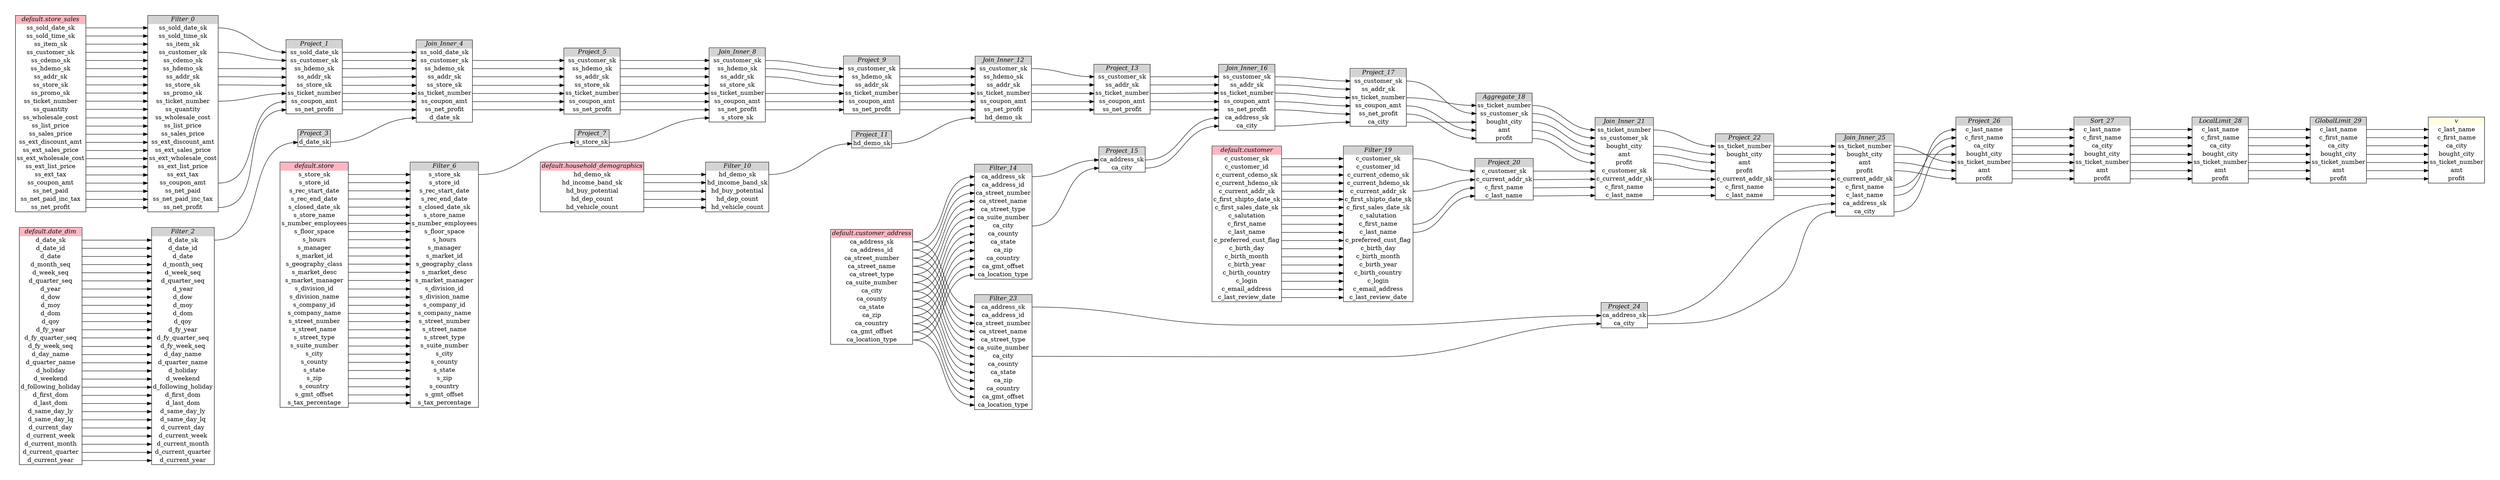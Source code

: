 // Automatically generated by TPCDSFlowTestSuite


digraph {
  graph [pad="0.5", nodesep="0.5", ranksep="2", fontname="Helvetica"];
  node [shape=plain]
  rankdir=LR;

  
"Aggregate_18" [label=<
<table border="1" cellborder="0" cellspacing="0">
  <tr><td bgcolor="lightgray" port="nodeName"><i>Aggregate_18</i></td></tr>
  <tr><td port="0">ss_ticket_number</td></tr>
<tr><td port="1">ss_customer_sk</td></tr>
<tr><td port="2">bought_city</td></tr>
<tr><td port="3">amt</td></tr>
<tr><td port="4">profit</td></tr>
</table>>];
     

"Filter_0" [label=<
<table border="1" cellborder="0" cellspacing="0">
  <tr><td bgcolor="lightgray" port="nodeName"><i>Filter_0</i></td></tr>
  <tr><td port="0">ss_sold_date_sk</td></tr>
<tr><td port="1">ss_sold_time_sk</td></tr>
<tr><td port="2">ss_item_sk</td></tr>
<tr><td port="3">ss_customer_sk</td></tr>
<tr><td port="4">ss_cdemo_sk</td></tr>
<tr><td port="5">ss_hdemo_sk</td></tr>
<tr><td port="6">ss_addr_sk</td></tr>
<tr><td port="7">ss_store_sk</td></tr>
<tr><td port="8">ss_promo_sk</td></tr>
<tr><td port="9">ss_ticket_number</td></tr>
<tr><td port="10">ss_quantity</td></tr>
<tr><td port="11">ss_wholesale_cost</td></tr>
<tr><td port="12">ss_list_price</td></tr>
<tr><td port="13">ss_sales_price</td></tr>
<tr><td port="14">ss_ext_discount_amt</td></tr>
<tr><td port="15">ss_ext_sales_price</td></tr>
<tr><td port="16">ss_ext_wholesale_cost</td></tr>
<tr><td port="17">ss_ext_list_price</td></tr>
<tr><td port="18">ss_ext_tax</td></tr>
<tr><td port="19">ss_coupon_amt</td></tr>
<tr><td port="20">ss_net_paid</td></tr>
<tr><td port="21">ss_net_paid_inc_tax</td></tr>
<tr><td port="22">ss_net_profit</td></tr>
</table>>];
     

"Filter_10" [label=<
<table border="1" cellborder="0" cellspacing="0">
  <tr><td bgcolor="lightgray" port="nodeName"><i>Filter_10</i></td></tr>
  <tr><td port="0">hd_demo_sk</td></tr>
<tr><td port="1">hd_income_band_sk</td></tr>
<tr><td port="2">hd_buy_potential</td></tr>
<tr><td port="3">hd_dep_count</td></tr>
<tr><td port="4">hd_vehicle_count</td></tr>
</table>>];
     

"Filter_14" [label=<
<table border="1" cellborder="0" cellspacing="0">
  <tr><td bgcolor="lightgray" port="nodeName"><i>Filter_14</i></td></tr>
  <tr><td port="0">ca_address_sk</td></tr>
<tr><td port="1">ca_address_id</td></tr>
<tr><td port="2">ca_street_number</td></tr>
<tr><td port="3">ca_street_name</td></tr>
<tr><td port="4">ca_street_type</td></tr>
<tr><td port="5">ca_suite_number</td></tr>
<tr><td port="6">ca_city</td></tr>
<tr><td port="7">ca_county</td></tr>
<tr><td port="8">ca_state</td></tr>
<tr><td port="9">ca_zip</td></tr>
<tr><td port="10">ca_country</td></tr>
<tr><td port="11">ca_gmt_offset</td></tr>
<tr><td port="12">ca_location_type</td></tr>
</table>>];
     

"Filter_19" [label=<
<table border="1" cellborder="0" cellspacing="0">
  <tr><td bgcolor="lightgray" port="nodeName"><i>Filter_19</i></td></tr>
  <tr><td port="0">c_customer_sk</td></tr>
<tr><td port="1">c_customer_id</td></tr>
<tr><td port="2">c_current_cdemo_sk</td></tr>
<tr><td port="3">c_current_hdemo_sk</td></tr>
<tr><td port="4">c_current_addr_sk</td></tr>
<tr><td port="5">c_first_shipto_date_sk</td></tr>
<tr><td port="6">c_first_sales_date_sk</td></tr>
<tr><td port="7">c_salutation</td></tr>
<tr><td port="8">c_first_name</td></tr>
<tr><td port="9">c_last_name</td></tr>
<tr><td port="10">c_preferred_cust_flag</td></tr>
<tr><td port="11">c_birth_day</td></tr>
<tr><td port="12">c_birth_month</td></tr>
<tr><td port="13">c_birth_year</td></tr>
<tr><td port="14">c_birth_country</td></tr>
<tr><td port="15">c_login</td></tr>
<tr><td port="16">c_email_address</td></tr>
<tr><td port="17">c_last_review_date</td></tr>
</table>>];
     

"Filter_2" [label=<
<table border="1" cellborder="0" cellspacing="0">
  <tr><td bgcolor="lightgray" port="nodeName"><i>Filter_2</i></td></tr>
  <tr><td port="0">d_date_sk</td></tr>
<tr><td port="1">d_date_id</td></tr>
<tr><td port="2">d_date</td></tr>
<tr><td port="3">d_month_seq</td></tr>
<tr><td port="4">d_week_seq</td></tr>
<tr><td port="5">d_quarter_seq</td></tr>
<tr><td port="6">d_year</td></tr>
<tr><td port="7">d_dow</td></tr>
<tr><td port="8">d_moy</td></tr>
<tr><td port="9">d_dom</td></tr>
<tr><td port="10">d_qoy</td></tr>
<tr><td port="11">d_fy_year</td></tr>
<tr><td port="12">d_fy_quarter_seq</td></tr>
<tr><td port="13">d_fy_week_seq</td></tr>
<tr><td port="14">d_day_name</td></tr>
<tr><td port="15">d_quarter_name</td></tr>
<tr><td port="16">d_holiday</td></tr>
<tr><td port="17">d_weekend</td></tr>
<tr><td port="18">d_following_holiday</td></tr>
<tr><td port="19">d_first_dom</td></tr>
<tr><td port="20">d_last_dom</td></tr>
<tr><td port="21">d_same_day_ly</td></tr>
<tr><td port="22">d_same_day_lq</td></tr>
<tr><td port="23">d_current_day</td></tr>
<tr><td port="24">d_current_week</td></tr>
<tr><td port="25">d_current_month</td></tr>
<tr><td port="26">d_current_quarter</td></tr>
<tr><td port="27">d_current_year</td></tr>
</table>>];
     

"Filter_23" [label=<
<table border="1" cellborder="0" cellspacing="0">
  <tr><td bgcolor="lightgray" port="nodeName"><i>Filter_23</i></td></tr>
  <tr><td port="0">ca_address_sk</td></tr>
<tr><td port="1">ca_address_id</td></tr>
<tr><td port="2">ca_street_number</td></tr>
<tr><td port="3">ca_street_name</td></tr>
<tr><td port="4">ca_street_type</td></tr>
<tr><td port="5">ca_suite_number</td></tr>
<tr><td port="6">ca_city</td></tr>
<tr><td port="7">ca_county</td></tr>
<tr><td port="8">ca_state</td></tr>
<tr><td port="9">ca_zip</td></tr>
<tr><td port="10">ca_country</td></tr>
<tr><td port="11">ca_gmt_offset</td></tr>
<tr><td port="12">ca_location_type</td></tr>
</table>>];
     

"Filter_6" [label=<
<table border="1" cellborder="0" cellspacing="0">
  <tr><td bgcolor="lightgray" port="nodeName"><i>Filter_6</i></td></tr>
  <tr><td port="0">s_store_sk</td></tr>
<tr><td port="1">s_store_id</td></tr>
<tr><td port="2">s_rec_start_date</td></tr>
<tr><td port="3">s_rec_end_date</td></tr>
<tr><td port="4">s_closed_date_sk</td></tr>
<tr><td port="5">s_store_name</td></tr>
<tr><td port="6">s_number_employees</td></tr>
<tr><td port="7">s_floor_space</td></tr>
<tr><td port="8">s_hours</td></tr>
<tr><td port="9">s_manager</td></tr>
<tr><td port="10">s_market_id</td></tr>
<tr><td port="11">s_geography_class</td></tr>
<tr><td port="12">s_market_desc</td></tr>
<tr><td port="13">s_market_manager</td></tr>
<tr><td port="14">s_division_id</td></tr>
<tr><td port="15">s_division_name</td></tr>
<tr><td port="16">s_company_id</td></tr>
<tr><td port="17">s_company_name</td></tr>
<tr><td port="18">s_street_number</td></tr>
<tr><td port="19">s_street_name</td></tr>
<tr><td port="20">s_street_type</td></tr>
<tr><td port="21">s_suite_number</td></tr>
<tr><td port="22">s_city</td></tr>
<tr><td port="23">s_county</td></tr>
<tr><td port="24">s_state</td></tr>
<tr><td port="25">s_zip</td></tr>
<tr><td port="26">s_country</td></tr>
<tr><td port="27">s_gmt_offset</td></tr>
<tr><td port="28">s_tax_percentage</td></tr>
</table>>];
     

"GlobalLimit_29" [label=<
<table border="1" cellborder="0" cellspacing="0">
  <tr><td bgcolor="lightgray" port="nodeName"><i>GlobalLimit_29</i></td></tr>
  <tr><td port="0">c_last_name</td></tr>
<tr><td port="1">c_first_name</td></tr>
<tr><td port="2">ca_city</td></tr>
<tr><td port="3">bought_city</td></tr>
<tr><td port="4">ss_ticket_number</td></tr>
<tr><td port="5">amt</td></tr>
<tr><td port="6">profit</td></tr>
</table>>];
     

"Join_Inner_12" [label=<
<table border="1" cellborder="0" cellspacing="0">
  <tr><td bgcolor="lightgray" port="nodeName"><i>Join_Inner_12</i></td></tr>
  <tr><td port="0">ss_customer_sk</td></tr>
<tr><td port="1">ss_hdemo_sk</td></tr>
<tr><td port="2">ss_addr_sk</td></tr>
<tr><td port="3">ss_ticket_number</td></tr>
<tr><td port="4">ss_coupon_amt</td></tr>
<tr><td port="5">ss_net_profit</td></tr>
<tr><td port="6">hd_demo_sk</td></tr>
</table>>];
     

"Join_Inner_16" [label=<
<table border="1" cellborder="0" cellspacing="0">
  <tr><td bgcolor="lightgray" port="nodeName"><i>Join_Inner_16</i></td></tr>
  <tr><td port="0">ss_customer_sk</td></tr>
<tr><td port="1">ss_addr_sk</td></tr>
<tr><td port="2">ss_ticket_number</td></tr>
<tr><td port="3">ss_coupon_amt</td></tr>
<tr><td port="4">ss_net_profit</td></tr>
<tr><td port="5">ca_address_sk</td></tr>
<tr><td port="6">ca_city</td></tr>
</table>>];
     

"Join_Inner_21" [label=<
<table border="1" cellborder="0" cellspacing="0">
  <tr><td bgcolor="lightgray" port="nodeName"><i>Join_Inner_21</i></td></tr>
  <tr><td port="0">ss_ticket_number</td></tr>
<tr><td port="1">ss_customer_sk</td></tr>
<tr><td port="2">bought_city</td></tr>
<tr><td port="3">amt</td></tr>
<tr><td port="4">profit</td></tr>
<tr><td port="5">c_customer_sk</td></tr>
<tr><td port="6">c_current_addr_sk</td></tr>
<tr><td port="7">c_first_name</td></tr>
<tr><td port="8">c_last_name</td></tr>
</table>>];
     

"Join_Inner_25" [label=<
<table border="1" cellborder="0" cellspacing="0">
  <tr><td bgcolor="lightgray" port="nodeName"><i>Join_Inner_25</i></td></tr>
  <tr><td port="0">ss_ticket_number</td></tr>
<tr><td port="1">bought_city</td></tr>
<tr><td port="2">amt</td></tr>
<tr><td port="3">profit</td></tr>
<tr><td port="4">c_current_addr_sk</td></tr>
<tr><td port="5">c_first_name</td></tr>
<tr><td port="6">c_last_name</td></tr>
<tr><td port="7">ca_address_sk</td></tr>
<tr><td port="8">ca_city</td></tr>
</table>>];
     

"Join_Inner_4" [label=<
<table border="1" cellborder="0" cellspacing="0">
  <tr><td bgcolor="lightgray" port="nodeName"><i>Join_Inner_4</i></td></tr>
  <tr><td port="0">ss_sold_date_sk</td></tr>
<tr><td port="1">ss_customer_sk</td></tr>
<tr><td port="2">ss_hdemo_sk</td></tr>
<tr><td port="3">ss_addr_sk</td></tr>
<tr><td port="4">ss_store_sk</td></tr>
<tr><td port="5">ss_ticket_number</td></tr>
<tr><td port="6">ss_coupon_amt</td></tr>
<tr><td port="7">ss_net_profit</td></tr>
<tr><td port="8">d_date_sk</td></tr>
</table>>];
     

"Join_Inner_8" [label=<
<table border="1" cellborder="0" cellspacing="0">
  <tr><td bgcolor="lightgray" port="nodeName"><i>Join_Inner_8</i></td></tr>
  <tr><td port="0">ss_customer_sk</td></tr>
<tr><td port="1">ss_hdemo_sk</td></tr>
<tr><td port="2">ss_addr_sk</td></tr>
<tr><td port="3">ss_store_sk</td></tr>
<tr><td port="4">ss_ticket_number</td></tr>
<tr><td port="5">ss_coupon_amt</td></tr>
<tr><td port="6">ss_net_profit</td></tr>
<tr><td port="7">s_store_sk</td></tr>
</table>>];
     

"LocalLimit_28" [label=<
<table border="1" cellborder="0" cellspacing="0">
  <tr><td bgcolor="lightgray" port="nodeName"><i>LocalLimit_28</i></td></tr>
  <tr><td port="0">c_last_name</td></tr>
<tr><td port="1">c_first_name</td></tr>
<tr><td port="2">ca_city</td></tr>
<tr><td port="3">bought_city</td></tr>
<tr><td port="4">ss_ticket_number</td></tr>
<tr><td port="5">amt</td></tr>
<tr><td port="6">profit</td></tr>
</table>>];
     

"Project_1" [label=<
<table border="1" cellborder="0" cellspacing="0">
  <tr><td bgcolor="lightgray" port="nodeName"><i>Project_1</i></td></tr>
  <tr><td port="0">ss_sold_date_sk</td></tr>
<tr><td port="1">ss_customer_sk</td></tr>
<tr><td port="2">ss_hdemo_sk</td></tr>
<tr><td port="3">ss_addr_sk</td></tr>
<tr><td port="4">ss_store_sk</td></tr>
<tr><td port="5">ss_ticket_number</td></tr>
<tr><td port="6">ss_coupon_amt</td></tr>
<tr><td port="7">ss_net_profit</td></tr>
</table>>];
     

"Project_11" [label=<
<table border="1" cellborder="0" cellspacing="0">
  <tr><td bgcolor="lightgray" port="nodeName"><i>Project_11</i></td></tr>
  <tr><td port="0">hd_demo_sk</td></tr>
</table>>];
     

"Project_13" [label=<
<table border="1" cellborder="0" cellspacing="0">
  <tr><td bgcolor="lightgray" port="nodeName"><i>Project_13</i></td></tr>
  <tr><td port="0">ss_customer_sk</td></tr>
<tr><td port="1">ss_addr_sk</td></tr>
<tr><td port="2">ss_ticket_number</td></tr>
<tr><td port="3">ss_coupon_amt</td></tr>
<tr><td port="4">ss_net_profit</td></tr>
</table>>];
     

"Project_15" [label=<
<table border="1" cellborder="0" cellspacing="0">
  <tr><td bgcolor="lightgray" port="nodeName"><i>Project_15</i></td></tr>
  <tr><td port="0">ca_address_sk</td></tr>
<tr><td port="1">ca_city</td></tr>
</table>>];
     

"Project_17" [label=<
<table border="1" cellborder="0" cellspacing="0">
  <tr><td bgcolor="lightgray" port="nodeName"><i>Project_17</i></td></tr>
  <tr><td port="0">ss_customer_sk</td></tr>
<tr><td port="1">ss_addr_sk</td></tr>
<tr><td port="2">ss_ticket_number</td></tr>
<tr><td port="3">ss_coupon_amt</td></tr>
<tr><td port="4">ss_net_profit</td></tr>
<tr><td port="5">ca_city</td></tr>
</table>>];
     

"Project_20" [label=<
<table border="1" cellborder="0" cellspacing="0">
  <tr><td bgcolor="lightgray" port="nodeName"><i>Project_20</i></td></tr>
  <tr><td port="0">c_customer_sk</td></tr>
<tr><td port="1">c_current_addr_sk</td></tr>
<tr><td port="2">c_first_name</td></tr>
<tr><td port="3">c_last_name</td></tr>
</table>>];
     

"Project_22" [label=<
<table border="1" cellborder="0" cellspacing="0">
  <tr><td bgcolor="lightgray" port="nodeName"><i>Project_22</i></td></tr>
  <tr><td port="0">ss_ticket_number</td></tr>
<tr><td port="1">bought_city</td></tr>
<tr><td port="2">amt</td></tr>
<tr><td port="3">profit</td></tr>
<tr><td port="4">c_current_addr_sk</td></tr>
<tr><td port="5">c_first_name</td></tr>
<tr><td port="6">c_last_name</td></tr>
</table>>];
     

"Project_24" [label=<
<table border="1" cellborder="0" cellspacing="0">
  <tr><td bgcolor="lightgray" port="nodeName"><i>Project_24</i></td></tr>
  <tr><td port="0">ca_address_sk</td></tr>
<tr><td port="1">ca_city</td></tr>
</table>>];
     

"Project_26" [label=<
<table border="1" cellborder="0" cellspacing="0">
  <tr><td bgcolor="lightgray" port="nodeName"><i>Project_26</i></td></tr>
  <tr><td port="0">c_last_name</td></tr>
<tr><td port="1">c_first_name</td></tr>
<tr><td port="2">ca_city</td></tr>
<tr><td port="3">bought_city</td></tr>
<tr><td port="4">ss_ticket_number</td></tr>
<tr><td port="5">amt</td></tr>
<tr><td port="6">profit</td></tr>
</table>>];
     

"Project_3" [label=<
<table border="1" cellborder="0" cellspacing="0">
  <tr><td bgcolor="lightgray" port="nodeName"><i>Project_3</i></td></tr>
  <tr><td port="0">d_date_sk</td></tr>
</table>>];
     

"Project_5" [label=<
<table border="1" cellborder="0" cellspacing="0">
  <tr><td bgcolor="lightgray" port="nodeName"><i>Project_5</i></td></tr>
  <tr><td port="0">ss_customer_sk</td></tr>
<tr><td port="1">ss_hdemo_sk</td></tr>
<tr><td port="2">ss_addr_sk</td></tr>
<tr><td port="3">ss_store_sk</td></tr>
<tr><td port="4">ss_ticket_number</td></tr>
<tr><td port="5">ss_coupon_amt</td></tr>
<tr><td port="6">ss_net_profit</td></tr>
</table>>];
     

"Project_7" [label=<
<table border="1" cellborder="0" cellspacing="0">
  <tr><td bgcolor="lightgray" port="nodeName"><i>Project_7</i></td></tr>
  <tr><td port="0">s_store_sk</td></tr>
</table>>];
     

"Project_9" [label=<
<table border="1" cellborder="0" cellspacing="0">
  <tr><td bgcolor="lightgray" port="nodeName"><i>Project_9</i></td></tr>
  <tr><td port="0">ss_customer_sk</td></tr>
<tr><td port="1">ss_hdemo_sk</td></tr>
<tr><td port="2">ss_addr_sk</td></tr>
<tr><td port="3">ss_ticket_number</td></tr>
<tr><td port="4">ss_coupon_amt</td></tr>
<tr><td port="5">ss_net_profit</td></tr>
</table>>];
     

"Sort_27" [label=<
<table border="1" cellborder="0" cellspacing="0">
  <tr><td bgcolor="lightgray" port="nodeName"><i>Sort_27</i></td></tr>
  <tr><td port="0">c_last_name</td></tr>
<tr><td port="1">c_first_name</td></tr>
<tr><td port="2">ca_city</td></tr>
<tr><td port="3">bought_city</td></tr>
<tr><td port="4">ss_ticket_number</td></tr>
<tr><td port="5">amt</td></tr>
<tr><td port="6">profit</td></tr>
</table>>];
     

"default.customer" [label=<
<table border="1" cellborder="0" cellspacing="0">
  <tr><td bgcolor="lightpink" port="nodeName"><i>default.customer</i></td></tr>
  <tr><td port="0">c_customer_sk</td></tr>
<tr><td port="1">c_customer_id</td></tr>
<tr><td port="2">c_current_cdemo_sk</td></tr>
<tr><td port="3">c_current_hdemo_sk</td></tr>
<tr><td port="4">c_current_addr_sk</td></tr>
<tr><td port="5">c_first_shipto_date_sk</td></tr>
<tr><td port="6">c_first_sales_date_sk</td></tr>
<tr><td port="7">c_salutation</td></tr>
<tr><td port="8">c_first_name</td></tr>
<tr><td port="9">c_last_name</td></tr>
<tr><td port="10">c_preferred_cust_flag</td></tr>
<tr><td port="11">c_birth_day</td></tr>
<tr><td port="12">c_birth_month</td></tr>
<tr><td port="13">c_birth_year</td></tr>
<tr><td port="14">c_birth_country</td></tr>
<tr><td port="15">c_login</td></tr>
<tr><td port="16">c_email_address</td></tr>
<tr><td port="17">c_last_review_date</td></tr>
</table>>];
     

"default.customer_address" [label=<
<table border="1" cellborder="0" cellspacing="0">
  <tr><td bgcolor="lightpink" port="nodeName"><i>default.customer_address</i></td></tr>
  <tr><td port="0">ca_address_sk</td></tr>
<tr><td port="1">ca_address_id</td></tr>
<tr><td port="2">ca_street_number</td></tr>
<tr><td port="3">ca_street_name</td></tr>
<tr><td port="4">ca_street_type</td></tr>
<tr><td port="5">ca_suite_number</td></tr>
<tr><td port="6">ca_city</td></tr>
<tr><td port="7">ca_county</td></tr>
<tr><td port="8">ca_state</td></tr>
<tr><td port="9">ca_zip</td></tr>
<tr><td port="10">ca_country</td></tr>
<tr><td port="11">ca_gmt_offset</td></tr>
<tr><td port="12">ca_location_type</td></tr>
</table>>];
     

"default.date_dim" [label=<
<table border="1" cellborder="0" cellspacing="0">
  <tr><td bgcolor="lightpink" port="nodeName"><i>default.date_dim</i></td></tr>
  <tr><td port="0">d_date_sk</td></tr>
<tr><td port="1">d_date_id</td></tr>
<tr><td port="2">d_date</td></tr>
<tr><td port="3">d_month_seq</td></tr>
<tr><td port="4">d_week_seq</td></tr>
<tr><td port="5">d_quarter_seq</td></tr>
<tr><td port="6">d_year</td></tr>
<tr><td port="7">d_dow</td></tr>
<tr><td port="8">d_moy</td></tr>
<tr><td port="9">d_dom</td></tr>
<tr><td port="10">d_qoy</td></tr>
<tr><td port="11">d_fy_year</td></tr>
<tr><td port="12">d_fy_quarter_seq</td></tr>
<tr><td port="13">d_fy_week_seq</td></tr>
<tr><td port="14">d_day_name</td></tr>
<tr><td port="15">d_quarter_name</td></tr>
<tr><td port="16">d_holiday</td></tr>
<tr><td port="17">d_weekend</td></tr>
<tr><td port="18">d_following_holiday</td></tr>
<tr><td port="19">d_first_dom</td></tr>
<tr><td port="20">d_last_dom</td></tr>
<tr><td port="21">d_same_day_ly</td></tr>
<tr><td port="22">d_same_day_lq</td></tr>
<tr><td port="23">d_current_day</td></tr>
<tr><td port="24">d_current_week</td></tr>
<tr><td port="25">d_current_month</td></tr>
<tr><td port="26">d_current_quarter</td></tr>
<tr><td port="27">d_current_year</td></tr>
</table>>];
     

"default.household_demographics" [label=<
<table border="1" cellborder="0" cellspacing="0">
  <tr><td bgcolor="lightpink" port="nodeName"><i>default.household_demographics</i></td></tr>
  <tr><td port="0">hd_demo_sk</td></tr>
<tr><td port="1">hd_income_band_sk</td></tr>
<tr><td port="2">hd_buy_potential</td></tr>
<tr><td port="3">hd_dep_count</td></tr>
<tr><td port="4">hd_vehicle_count</td></tr>
</table>>];
     

"default.store" [label=<
<table border="1" cellborder="0" cellspacing="0">
  <tr><td bgcolor="lightpink" port="nodeName"><i>default.store</i></td></tr>
  <tr><td port="0">s_store_sk</td></tr>
<tr><td port="1">s_store_id</td></tr>
<tr><td port="2">s_rec_start_date</td></tr>
<tr><td port="3">s_rec_end_date</td></tr>
<tr><td port="4">s_closed_date_sk</td></tr>
<tr><td port="5">s_store_name</td></tr>
<tr><td port="6">s_number_employees</td></tr>
<tr><td port="7">s_floor_space</td></tr>
<tr><td port="8">s_hours</td></tr>
<tr><td port="9">s_manager</td></tr>
<tr><td port="10">s_market_id</td></tr>
<tr><td port="11">s_geography_class</td></tr>
<tr><td port="12">s_market_desc</td></tr>
<tr><td port="13">s_market_manager</td></tr>
<tr><td port="14">s_division_id</td></tr>
<tr><td port="15">s_division_name</td></tr>
<tr><td port="16">s_company_id</td></tr>
<tr><td port="17">s_company_name</td></tr>
<tr><td port="18">s_street_number</td></tr>
<tr><td port="19">s_street_name</td></tr>
<tr><td port="20">s_street_type</td></tr>
<tr><td port="21">s_suite_number</td></tr>
<tr><td port="22">s_city</td></tr>
<tr><td port="23">s_county</td></tr>
<tr><td port="24">s_state</td></tr>
<tr><td port="25">s_zip</td></tr>
<tr><td port="26">s_country</td></tr>
<tr><td port="27">s_gmt_offset</td></tr>
<tr><td port="28">s_tax_percentage</td></tr>
</table>>];
     

"default.store_sales" [label=<
<table border="1" cellborder="0" cellspacing="0">
  <tr><td bgcolor="lightpink" port="nodeName"><i>default.store_sales</i></td></tr>
  <tr><td port="0">ss_sold_date_sk</td></tr>
<tr><td port="1">ss_sold_time_sk</td></tr>
<tr><td port="2">ss_item_sk</td></tr>
<tr><td port="3">ss_customer_sk</td></tr>
<tr><td port="4">ss_cdemo_sk</td></tr>
<tr><td port="5">ss_hdemo_sk</td></tr>
<tr><td port="6">ss_addr_sk</td></tr>
<tr><td port="7">ss_store_sk</td></tr>
<tr><td port="8">ss_promo_sk</td></tr>
<tr><td port="9">ss_ticket_number</td></tr>
<tr><td port="10">ss_quantity</td></tr>
<tr><td port="11">ss_wholesale_cost</td></tr>
<tr><td port="12">ss_list_price</td></tr>
<tr><td port="13">ss_sales_price</td></tr>
<tr><td port="14">ss_ext_discount_amt</td></tr>
<tr><td port="15">ss_ext_sales_price</td></tr>
<tr><td port="16">ss_ext_wholesale_cost</td></tr>
<tr><td port="17">ss_ext_list_price</td></tr>
<tr><td port="18">ss_ext_tax</td></tr>
<tr><td port="19">ss_coupon_amt</td></tr>
<tr><td port="20">ss_net_paid</td></tr>
<tr><td port="21">ss_net_paid_inc_tax</td></tr>
<tr><td port="22">ss_net_profit</td></tr>
</table>>];
     

"v" [label=<
<table border="1" cellborder="0" cellspacing="0">
  <tr><td bgcolor="lightyellow" port="nodeName"><i>v</i></td></tr>
  <tr><td port="0">c_last_name</td></tr>
<tr><td port="1">c_first_name</td></tr>
<tr><td port="2">ca_city</td></tr>
<tr><td port="3">bought_city</td></tr>
<tr><td port="4">ss_ticket_number</td></tr>
<tr><td port="5">amt</td></tr>
<tr><td port="6">profit</td></tr>
</table>>];
     
  "Aggregate_18":0 -> "Join_Inner_21":0;
"Aggregate_18":1 -> "Join_Inner_21":1;
"Aggregate_18":2 -> "Join_Inner_21":2;
"Aggregate_18":3 -> "Join_Inner_21":3;
"Aggregate_18":4 -> "Join_Inner_21":4;
"Filter_0":0 -> "Project_1":0;
"Filter_0":19 -> "Project_1":6;
"Filter_0":22 -> "Project_1":7;
"Filter_0":3 -> "Project_1":1;
"Filter_0":5 -> "Project_1":2;
"Filter_0":6 -> "Project_1":3;
"Filter_0":7 -> "Project_1":4;
"Filter_0":9 -> "Project_1":5;
"Filter_10":0 -> "Project_11":0;
"Filter_14":0 -> "Project_15":0;
"Filter_14":6 -> "Project_15":1;
"Filter_19":0 -> "Project_20":0;
"Filter_19":4 -> "Project_20":1;
"Filter_19":8 -> "Project_20":2;
"Filter_19":9 -> "Project_20":3;
"Filter_2":0 -> "Project_3":0;
"Filter_23":0 -> "Project_24":0;
"Filter_23":6 -> "Project_24":1;
"Filter_6":0 -> "Project_7":0;
"GlobalLimit_29":0 -> "v":0;
"GlobalLimit_29":1 -> "v":1;
"GlobalLimit_29":2 -> "v":2;
"GlobalLimit_29":3 -> "v":3;
"GlobalLimit_29":4 -> "v":4;
"GlobalLimit_29":5 -> "v":5;
"GlobalLimit_29":6 -> "v":6;
"Join_Inner_12":0 -> "Project_13":0;
"Join_Inner_12":2 -> "Project_13":1;
"Join_Inner_12":3 -> "Project_13":2;
"Join_Inner_12":4 -> "Project_13":3;
"Join_Inner_12":5 -> "Project_13":4;
"Join_Inner_16":0 -> "Project_17":0;
"Join_Inner_16":1 -> "Project_17":1;
"Join_Inner_16":2 -> "Project_17":2;
"Join_Inner_16":3 -> "Project_17":3;
"Join_Inner_16":4 -> "Project_17":4;
"Join_Inner_16":6 -> "Project_17":5;
"Join_Inner_21":0 -> "Project_22":0;
"Join_Inner_21":2 -> "Project_22":1;
"Join_Inner_21":3 -> "Project_22":2;
"Join_Inner_21":4 -> "Project_22":3;
"Join_Inner_21":6 -> "Project_22":4;
"Join_Inner_21":7 -> "Project_22":5;
"Join_Inner_21":8 -> "Project_22":6;
"Join_Inner_25":0 -> "Project_26":4;
"Join_Inner_25":1 -> "Project_26":3;
"Join_Inner_25":2 -> "Project_26":5;
"Join_Inner_25":3 -> "Project_26":6;
"Join_Inner_25":5 -> "Project_26":1;
"Join_Inner_25":6 -> "Project_26":0;
"Join_Inner_25":8 -> "Project_26":2;
"Join_Inner_4":1 -> "Project_5":0;
"Join_Inner_4":2 -> "Project_5":1;
"Join_Inner_4":3 -> "Project_5":2;
"Join_Inner_4":4 -> "Project_5":3;
"Join_Inner_4":5 -> "Project_5":4;
"Join_Inner_4":6 -> "Project_5":5;
"Join_Inner_4":7 -> "Project_5":6;
"Join_Inner_8":0 -> "Project_9":0;
"Join_Inner_8":1 -> "Project_9":1;
"Join_Inner_8":2 -> "Project_9":2;
"Join_Inner_8":4 -> "Project_9":3;
"Join_Inner_8":5 -> "Project_9":4;
"Join_Inner_8":6 -> "Project_9":5;
"LocalLimit_28":0 -> "GlobalLimit_29":0;
"LocalLimit_28":1 -> "GlobalLimit_29":1;
"LocalLimit_28":2 -> "GlobalLimit_29":2;
"LocalLimit_28":3 -> "GlobalLimit_29":3;
"LocalLimit_28":4 -> "GlobalLimit_29":4;
"LocalLimit_28":5 -> "GlobalLimit_29":5;
"LocalLimit_28":6 -> "GlobalLimit_29":6;
"Project_1":0 -> "Join_Inner_4":0;
"Project_1":1 -> "Join_Inner_4":1;
"Project_1":2 -> "Join_Inner_4":2;
"Project_1":3 -> "Join_Inner_4":3;
"Project_1":4 -> "Join_Inner_4":4;
"Project_1":5 -> "Join_Inner_4":5;
"Project_1":6 -> "Join_Inner_4":6;
"Project_1":7 -> "Join_Inner_4":7;
"Project_11":0 -> "Join_Inner_12":6;
"Project_13":0 -> "Join_Inner_16":0;
"Project_13":1 -> "Join_Inner_16":1;
"Project_13":2 -> "Join_Inner_16":2;
"Project_13":3 -> "Join_Inner_16":3;
"Project_13":4 -> "Join_Inner_16":4;
"Project_15":0 -> "Join_Inner_16":5;
"Project_15":1 -> "Join_Inner_16":6;
"Project_17":0 -> "Aggregate_18":1;
"Project_17":2 -> "Aggregate_18":0;
"Project_17":3 -> "Aggregate_18":3;
"Project_17":4 -> "Aggregate_18":4;
"Project_17":5 -> "Aggregate_18":2;
"Project_20":0 -> "Join_Inner_21":5;
"Project_20":1 -> "Join_Inner_21":6;
"Project_20":2 -> "Join_Inner_21":7;
"Project_20":3 -> "Join_Inner_21":8;
"Project_22":0 -> "Join_Inner_25":0;
"Project_22":1 -> "Join_Inner_25":1;
"Project_22":2 -> "Join_Inner_25":2;
"Project_22":3 -> "Join_Inner_25":3;
"Project_22":4 -> "Join_Inner_25":4;
"Project_22":5 -> "Join_Inner_25":5;
"Project_22":6 -> "Join_Inner_25":6;
"Project_24":0 -> "Join_Inner_25":7;
"Project_24":1 -> "Join_Inner_25":8;
"Project_26":0 -> "Sort_27":0;
"Project_26":1 -> "Sort_27":1;
"Project_26":2 -> "Sort_27":2;
"Project_26":3 -> "Sort_27":3;
"Project_26":4 -> "Sort_27":4;
"Project_26":5 -> "Sort_27":5;
"Project_26":6 -> "Sort_27":6;
"Project_3":0 -> "Join_Inner_4":8;
"Project_5":0 -> "Join_Inner_8":0;
"Project_5":1 -> "Join_Inner_8":1;
"Project_5":2 -> "Join_Inner_8":2;
"Project_5":3 -> "Join_Inner_8":3;
"Project_5":4 -> "Join_Inner_8":4;
"Project_5":5 -> "Join_Inner_8":5;
"Project_5":6 -> "Join_Inner_8":6;
"Project_7":0 -> "Join_Inner_8":7;
"Project_9":0 -> "Join_Inner_12":0;
"Project_9":1 -> "Join_Inner_12":1;
"Project_9":2 -> "Join_Inner_12":2;
"Project_9":3 -> "Join_Inner_12":3;
"Project_9":4 -> "Join_Inner_12":4;
"Project_9":5 -> "Join_Inner_12":5;
"Sort_27":0 -> "LocalLimit_28":0;
"Sort_27":1 -> "LocalLimit_28":1;
"Sort_27":2 -> "LocalLimit_28":2;
"Sort_27":3 -> "LocalLimit_28":3;
"Sort_27":4 -> "LocalLimit_28":4;
"Sort_27":5 -> "LocalLimit_28":5;
"Sort_27":6 -> "LocalLimit_28":6;
"default.customer":0 -> "Filter_19":0;
"default.customer":1 -> "Filter_19":1;
"default.customer":10 -> "Filter_19":10;
"default.customer":11 -> "Filter_19":11;
"default.customer":12 -> "Filter_19":12;
"default.customer":13 -> "Filter_19":13;
"default.customer":14 -> "Filter_19":14;
"default.customer":15 -> "Filter_19":15;
"default.customer":16 -> "Filter_19":16;
"default.customer":17 -> "Filter_19":17;
"default.customer":2 -> "Filter_19":2;
"default.customer":3 -> "Filter_19":3;
"default.customer":4 -> "Filter_19":4;
"default.customer":5 -> "Filter_19":5;
"default.customer":6 -> "Filter_19":6;
"default.customer":7 -> "Filter_19":7;
"default.customer":8 -> "Filter_19":8;
"default.customer":9 -> "Filter_19":9;
"default.customer_address":0 -> "Filter_14":0;
"default.customer_address":0 -> "Filter_23":0;
"default.customer_address":1 -> "Filter_14":1;
"default.customer_address":1 -> "Filter_23":1;
"default.customer_address":10 -> "Filter_14":10;
"default.customer_address":10 -> "Filter_23":10;
"default.customer_address":11 -> "Filter_14":11;
"default.customer_address":11 -> "Filter_23":11;
"default.customer_address":12 -> "Filter_14":12;
"default.customer_address":12 -> "Filter_23":12;
"default.customer_address":2 -> "Filter_14":2;
"default.customer_address":2 -> "Filter_23":2;
"default.customer_address":3 -> "Filter_14":3;
"default.customer_address":3 -> "Filter_23":3;
"default.customer_address":4 -> "Filter_14":4;
"default.customer_address":4 -> "Filter_23":4;
"default.customer_address":5 -> "Filter_14":5;
"default.customer_address":5 -> "Filter_23":5;
"default.customer_address":6 -> "Filter_14":6;
"default.customer_address":6 -> "Filter_23":6;
"default.customer_address":7 -> "Filter_14":7;
"default.customer_address":7 -> "Filter_23":7;
"default.customer_address":8 -> "Filter_14":8;
"default.customer_address":8 -> "Filter_23":8;
"default.customer_address":9 -> "Filter_14":9;
"default.customer_address":9 -> "Filter_23":9;
"default.date_dim":0 -> "Filter_2":0;
"default.date_dim":1 -> "Filter_2":1;
"default.date_dim":10 -> "Filter_2":10;
"default.date_dim":11 -> "Filter_2":11;
"default.date_dim":12 -> "Filter_2":12;
"default.date_dim":13 -> "Filter_2":13;
"default.date_dim":14 -> "Filter_2":14;
"default.date_dim":15 -> "Filter_2":15;
"default.date_dim":16 -> "Filter_2":16;
"default.date_dim":17 -> "Filter_2":17;
"default.date_dim":18 -> "Filter_2":18;
"default.date_dim":19 -> "Filter_2":19;
"default.date_dim":2 -> "Filter_2":2;
"default.date_dim":20 -> "Filter_2":20;
"default.date_dim":21 -> "Filter_2":21;
"default.date_dim":22 -> "Filter_2":22;
"default.date_dim":23 -> "Filter_2":23;
"default.date_dim":24 -> "Filter_2":24;
"default.date_dim":25 -> "Filter_2":25;
"default.date_dim":26 -> "Filter_2":26;
"default.date_dim":27 -> "Filter_2":27;
"default.date_dim":3 -> "Filter_2":3;
"default.date_dim":4 -> "Filter_2":4;
"default.date_dim":5 -> "Filter_2":5;
"default.date_dim":6 -> "Filter_2":6;
"default.date_dim":7 -> "Filter_2":7;
"default.date_dim":8 -> "Filter_2":8;
"default.date_dim":9 -> "Filter_2":9;
"default.household_demographics":0 -> "Filter_10":0;
"default.household_demographics":1 -> "Filter_10":1;
"default.household_demographics":2 -> "Filter_10":2;
"default.household_demographics":3 -> "Filter_10":3;
"default.household_demographics":4 -> "Filter_10":4;
"default.store":0 -> "Filter_6":0;
"default.store":1 -> "Filter_6":1;
"default.store":10 -> "Filter_6":10;
"default.store":11 -> "Filter_6":11;
"default.store":12 -> "Filter_6":12;
"default.store":13 -> "Filter_6":13;
"default.store":14 -> "Filter_6":14;
"default.store":15 -> "Filter_6":15;
"default.store":16 -> "Filter_6":16;
"default.store":17 -> "Filter_6":17;
"default.store":18 -> "Filter_6":18;
"default.store":19 -> "Filter_6":19;
"default.store":2 -> "Filter_6":2;
"default.store":20 -> "Filter_6":20;
"default.store":21 -> "Filter_6":21;
"default.store":22 -> "Filter_6":22;
"default.store":23 -> "Filter_6":23;
"default.store":24 -> "Filter_6":24;
"default.store":25 -> "Filter_6":25;
"default.store":26 -> "Filter_6":26;
"default.store":27 -> "Filter_6":27;
"default.store":28 -> "Filter_6":28;
"default.store":3 -> "Filter_6":3;
"default.store":4 -> "Filter_6":4;
"default.store":5 -> "Filter_6":5;
"default.store":6 -> "Filter_6":6;
"default.store":7 -> "Filter_6":7;
"default.store":8 -> "Filter_6":8;
"default.store":9 -> "Filter_6":9;
"default.store_sales":0 -> "Filter_0":0;
"default.store_sales":1 -> "Filter_0":1;
"default.store_sales":10 -> "Filter_0":10;
"default.store_sales":11 -> "Filter_0":11;
"default.store_sales":12 -> "Filter_0":12;
"default.store_sales":13 -> "Filter_0":13;
"default.store_sales":14 -> "Filter_0":14;
"default.store_sales":15 -> "Filter_0":15;
"default.store_sales":16 -> "Filter_0":16;
"default.store_sales":17 -> "Filter_0":17;
"default.store_sales":18 -> "Filter_0":18;
"default.store_sales":19 -> "Filter_0":19;
"default.store_sales":2 -> "Filter_0":2;
"default.store_sales":20 -> "Filter_0":20;
"default.store_sales":21 -> "Filter_0":21;
"default.store_sales":22 -> "Filter_0":22;
"default.store_sales":3 -> "Filter_0":3;
"default.store_sales":4 -> "Filter_0":4;
"default.store_sales":5 -> "Filter_0":5;
"default.store_sales":6 -> "Filter_0":6;
"default.store_sales":7 -> "Filter_0":7;
"default.store_sales":8 -> "Filter_0":8;
"default.store_sales":9 -> "Filter_0":9;
}
       
